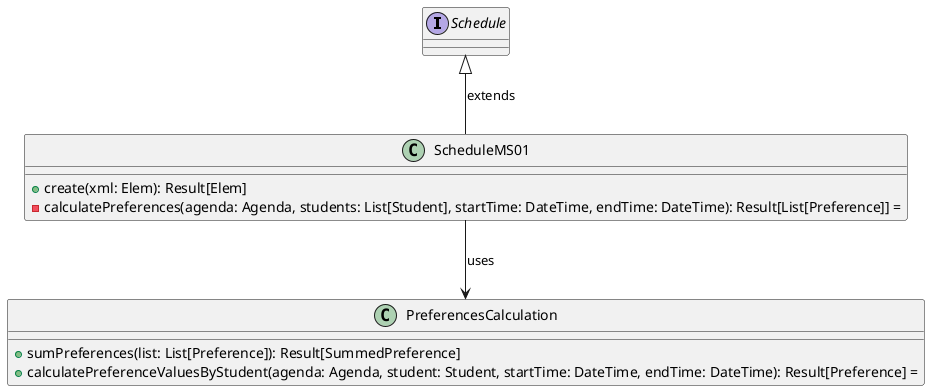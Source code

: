 @startuml

interface Schedule

class ScheduleMS01 {
    +create(xml: Elem): Result[Elem]
    -calculatePreferences(agenda: Agenda, students: List[Student], startTime: DateTime, endTime: DateTime): Result[List[Preference]] =
}

class PreferencesCalculation {
    +sumPreferences(list: List[Preference]): Result[SummedPreference]
    +calculatePreferenceValuesByStudent(agenda: Agenda, student: Student, startTime: DateTime, endTime: DateTime): Result[Preference] =
}

ScheduleMS01 -up-|> Schedule : extends
ScheduleMS01 -down-> PreferencesCalculation : uses

@enduml